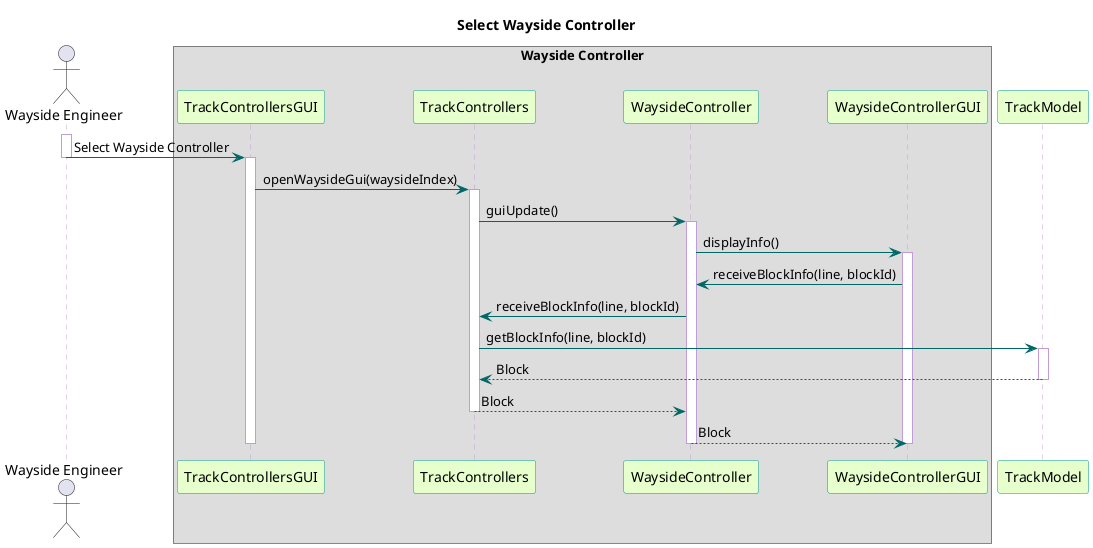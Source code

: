 @startuml

title Select Wayside Controller

skinparam sequence {
  BackgroundColor transparent
  ParticipantBackgroundColor #e6ffcc
  ParticipantBorderColor 	#049595
  PackageBorderCOlor  #049595
  ArrowColor #006666
  LifeLineBorderColor #c09cd9
}

actor "Wayside Engineer"
box "Wayside Controller"
participant TrackControllersGUI
participant TrackControllers
participant WaysideController
participant WaysideControllerGUI
end box
participant TrackModel

activate "Wayside Engineer"
"Wayside Engineer" -> TrackControllersGUI : Select Wayside Controller
deactivate "Wayside Engineer"

activate TrackControllersGUI
TrackControllersGUI -> TrackControllers : openWaysideGui(waysideIndex)

activate TrackControllers
TrackControllers -> WaysideController : guiUpdate()

activate WaysideController
WaysideController -> WaysideControllerGUI : displayInfo()

activate WaysideControllerGUI
WaysideControllerGUI -> WaysideController : receiveBlockInfo(line, blockId)
WaysideController -> TrackControllers : receiveBlockInfo(line, blockId)

TrackControllers -> TrackModel : getBlockInfo(line, blockId)
activate TrackModel
TrackModel --> TrackControllers : Block
deactivate TrackModel

TrackControllers --> WaysideController : Block
deactivate TrackControllers
WaysideController --> WaysideControllerGUI : Block
deactivate WaysideController
deactivate WaysideControllerGUI
deactivate TrackControllersGUI

@enduml